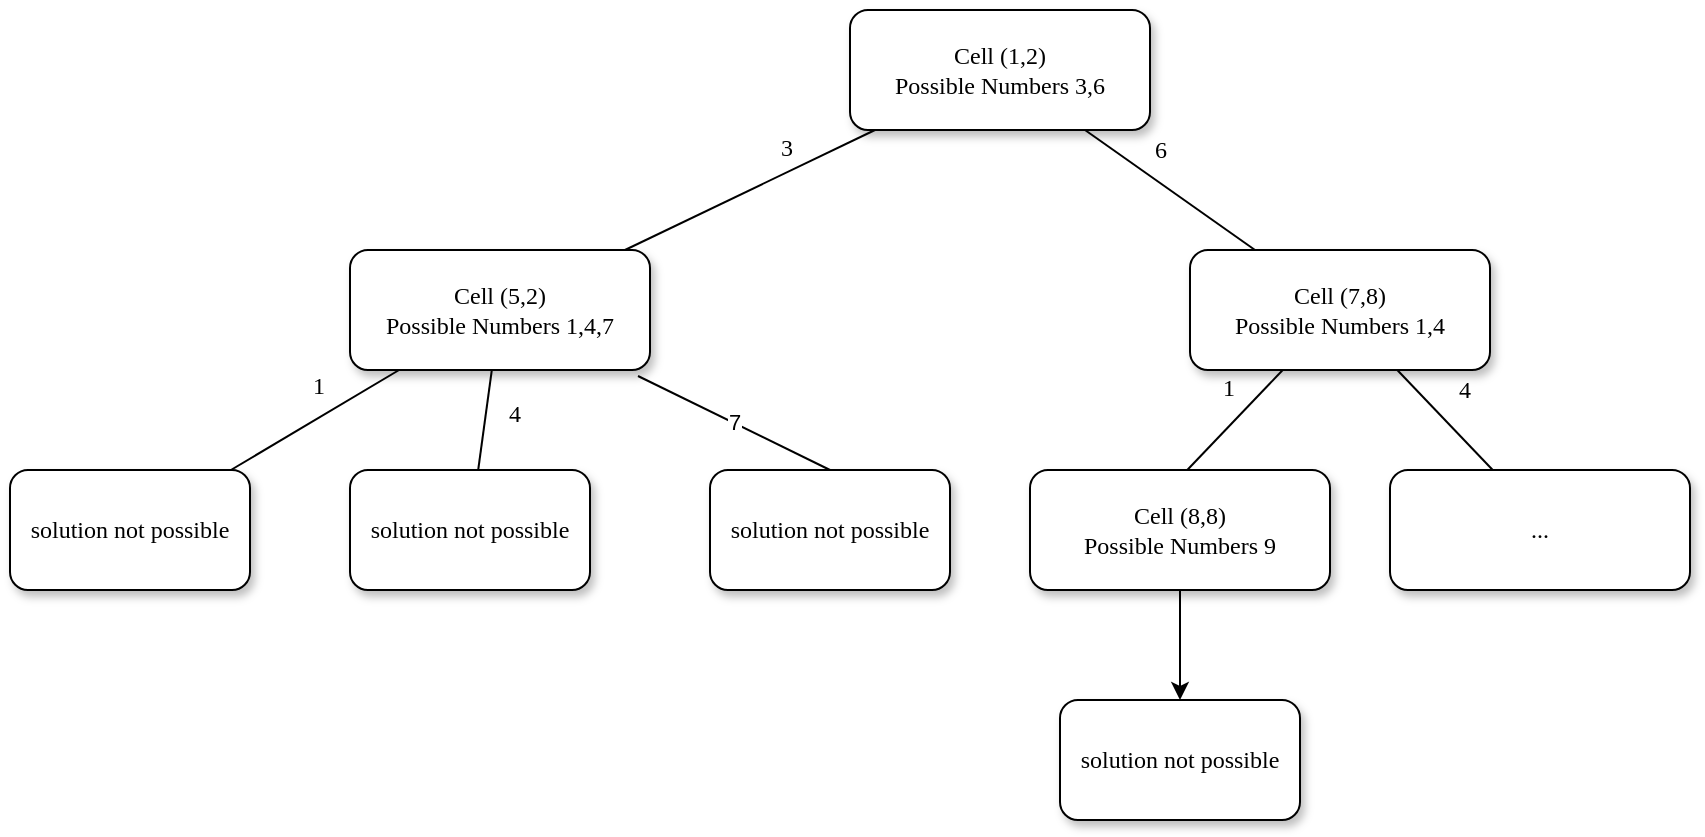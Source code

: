 <mxfile version="12.9.12" type="device"><diagram name="Page-1" id="10a91c8b-09ff-31b1-d368-03940ed4cc9e"><mxGraphModel dx="2062" dy="1130" grid="1" gridSize="10" guides="1" tooltips="1" connect="1" arrows="1" fold="1" page="1" pageScale="1" pageWidth="1100" pageHeight="850" background="#ffffff" math="0" shadow="0"><root><mxCell id="0"/><mxCell id="1" parent="0"/><mxCell id="62893188c0fa7362-1" value="&lt;div&gt;Cell (1,2)&lt;/div&gt;&lt;div&gt;Possible Numbers 3,6&lt;br&gt;&lt;/div&gt;" style="whiteSpace=wrap;html=1;rounded=1;shadow=1;labelBackgroundColor=none;strokeWidth=1;fontFamily=Verdana;fontSize=12;align=center;" parent="1" vertex="1"><mxGeometry x="610" y="50" width="150" height="60" as="geometry"/></mxCell><mxCell id="62893188c0fa7362-2" value="&lt;div&gt;Cell (5,2)&lt;/div&gt;&lt;div&gt;Possible Numbers 1,4,7&lt;br&gt;&lt;/div&gt;" style="whiteSpace=wrap;html=1;rounded=1;shadow=1;labelBackgroundColor=none;strokeWidth=1;fontFamily=Verdana;fontSize=12;align=center;" parent="1" vertex="1"><mxGeometry x="360" y="170" width="150" height="60" as="geometry"/></mxCell><mxCell id="62893188c0fa7362-3" value="&lt;div&gt;Cell (7,8)&lt;/div&gt;&lt;div&gt;Possible Numbers 1,4&lt;br&gt;&lt;/div&gt;" style="whiteSpace=wrap;html=1;rounded=1;shadow=1;labelBackgroundColor=none;strokeWidth=1;fontFamily=Verdana;fontSize=12;align=center;" parent="1" vertex="1"><mxGeometry x="780" y="170" width="150" height="60" as="geometry"/></mxCell><mxCell id="62893188c0fa7362-4" value="6" style="rounded=0;html=1;labelBackgroundColor=none;startArrow=none;startFill=0;startSize=5;endArrow=none;endFill=0;endSize=5;jettySize=auto;orthogonalLoop=1;strokeWidth=1;fontFamily=Verdana;fontSize=12" parent="1" source="62893188c0fa7362-1" target="62893188c0fa7362-3" edge="1"><mxGeometry x="-0.3" y="13" relative="1" as="geometry"><mxPoint as="offset"/></mxGeometry></mxCell><mxCell id="62893188c0fa7362-5" value="3" style="rounded=0;html=1;labelBackgroundColor=none;startArrow=none;startFill=0;startSize=5;endArrow=none;endFill=0;endSize=5;jettySize=auto;orthogonalLoop=1;strokeWidth=1;fontFamily=Verdana;fontSize=12" parent="1" source="62893188c0fa7362-1" target="62893188c0fa7362-2" edge="1"><mxGeometry x="-0.359" y="-11" relative="1" as="geometry"><mxPoint as="offset"/></mxGeometry></mxCell><mxCell id="62893188c0fa7362-8" value="&lt;div&gt;solution not possible&lt;/div&gt;" style="whiteSpace=wrap;html=1;rounded=1;shadow=1;labelBackgroundColor=none;strokeWidth=1;fontFamily=Verdana;fontSize=12;align=center;" parent="1" vertex="1"><mxGeometry x="190" y="280" width="120" height="60" as="geometry"/></mxCell><mxCell id="62893188c0fa7362-14" value="1" style="rounded=0;html=1;labelBackgroundColor=none;startArrow=none;startFill=0;startSize=5;endArrow=none;endFill=0;endSize=5;jettySize=auto;orthogonalLoop=1;strokeWidth=1;fontFamily=Verdana;fontSize=12" parent="1" source="62893188c0fa7362-2" target="62893188c0fa7362-8" edge="1"><mxGeometry x="-0.2" y="-14" relative="1" as="geometry"><mxPoint as="offset"/></mxGeometry></mxCell><mxCell id="62893188c0fa7362-15" value="4" style="rounded=0;html=1;labelBackgroundColor=none;startArrow=none;startFill=0;startSize=5;endArrow=none;endFill=0;endSize=5;jettySize=auto;orthogonalLoop=1;strokeWidth=1;fontFamily=Verdana;fontSize=12" parent="1" source="62893188c0fa7362-2" edge="1"><mxGeometry x="-0.2" y="14" relative="1" as="geometry"><mxPoint as="offset"/><mxPoint x="424.091" y="280" as="targetPoint"/></mxGeometry></mxCell><mxCell id="62893188c0fa7362-16" value="1" style="rounded=0;html=1;labelBackgroundColor=none;startArrow=none;startFill=0;startSize=5;endArrow=none;endFill=0;endSize=5;jettySize=auto;orthogonalLoop=1;strokeWidth=1;fontFamily=Verdana;fontSize=12" parent="1" source="62893188c0fa7362-3" edge="1"><mxGeometry x="-0.261" y="-13" relative="1" as="geometry"><mxPoint as="offset"/><mxPoint x="778.636" y="280" as="targetPoint"/></mxGeometry></mxCell><mxCell id="62893188c0fa7362-17" value="4" style="rounded=0;html=1;labelBackgroundColor=none;startArrow=none;startFill=0;startSize=5;endArrow=none;endFill=0;endSize=5;jettySize=auto;orthogonalLoop=1;strokeWidth=1;fontFamily=Verdana;fontSize=12" parent="1" source="62893188c0fa7362-3" edge="1"><mxGeometry x="-0.129" y="17" relative="1" as="geometry"><mxPoint as="offset"/><mxPoint x="931.364" y="280" as="targetPoint"/></mxGeometry></mxCell><mxCell id="ICrThxMejO932xbfZAY3-1" value="&lt;div&gt;solution not possible&lt;/div&gt;" style="whiteSpace=wrap;html=1;rounded=1;shadow=1;labelBackgroundColor=none;strokeWidth=1;fontFamily=Verdana;fontSize=12;align=center;" vertex="1" parent="1"><mxGeometry x="360" y="280" width="120" height="60" as="geometry"/></mxCell><mxCell id="ICrThxMejO932xbfZAY3-2" value="&lt;div&gt;solution not possible&lt;/div&gt;" style="whiteSpace=wrap;html=1;rounded=1;shadow=1;labelBackgroundColor=none;strokeWidth=1;fontFamily=Verdana;fontSize=12;align=center;" vertex="1" parent="1"><mxGeometry x="540" y="280" width="120" height="60" as="geometry"/></mxCell><mxCell id="ICrThxMejO932xbfZAY3-3" value="7" style="endArrow=none;html=1;entryX=0.96;entryY=1.05;entryDx=0;entryDy=0;entryPerimeter=0;exitX=0.5;exitY=0;exitDx=0;exitDy=0;" edge="1" parent="1" source="ICrThxMejO932xbfZAY3-2" target="62893188c0fa7362-2"><mxGeometry width="50" height="50" relative="1" as="geometry"><mxPoint x="520" y="600" as="sourcePoint"/><mxPoint x="570" y="550" as="targetPoint"/></mxGeometry></mxCell><mxCell id="ICrThxMejO932xbfZAY3-6" style="edgeStyle=orthogonalEdgeStyle;rounded=0;orthogonalLoop=1;jettySize=auto;html=1;exitX=0.5;exitY=1;exitDx=0;exitDy=0;entryX=0.5;entryY=0;entryDx=0;entryDy=0;" edge="1" parent="1" source="ICrThxMejO932xbfZAY3-4" target="ICrThxMejO932xbfZAY3-5"><mxGeometry relative="1" as="geometry"/></mxCell><mxCell id="ICrThxMejO932xbfZAY3-4" value="&lt;div&gt;Cell (8,8)&lt;/div&gt;&lt;div&gt;Possible Numbers 9&lt;br&gt;&lt;/div&gt;" style="whiteSpace=wrap;html=1;rounded=1;shadow=1;labelBackgroundColor=none;strokeWidth=1;fontFamily=Verdana;fontSize=12;align=center;" vertex="1" parent="1"><mxGeometry x="700" y="280" width="150" height="60" as="geometry"/></mxCell><mxCell id="ICrThxMejO932xbfZAY3-5" value="&lt;div&gt;solution not possible&lt;/div&gt;" style="whiteSpace=wrap;html=1;rounded=1;shadow=1;labelBackgroundColor=none;strokeWidth=1;fontFamily=Verdana;fontSize=12;align=center;" vertex="1" parent="1"><mxGeometry x="715" y="395" width="120" height="60" as="geometry"/></mxCell><mxCell id="ICrThxMejO932xbfZAY3-7" value="..." style="whiteSpace=wrap;html=1;rounded=1;shadow=1;labelBackgroundColor=none;strokeWidth=1;fontFamily=Verdana;fontSize=12;align=center;" vertex="1" parent="1"><mxGeometry x="880" y="280" width="150" height="60" as="geometry"/></mxCell></root></mxGraphModel></diagram></mxfile>